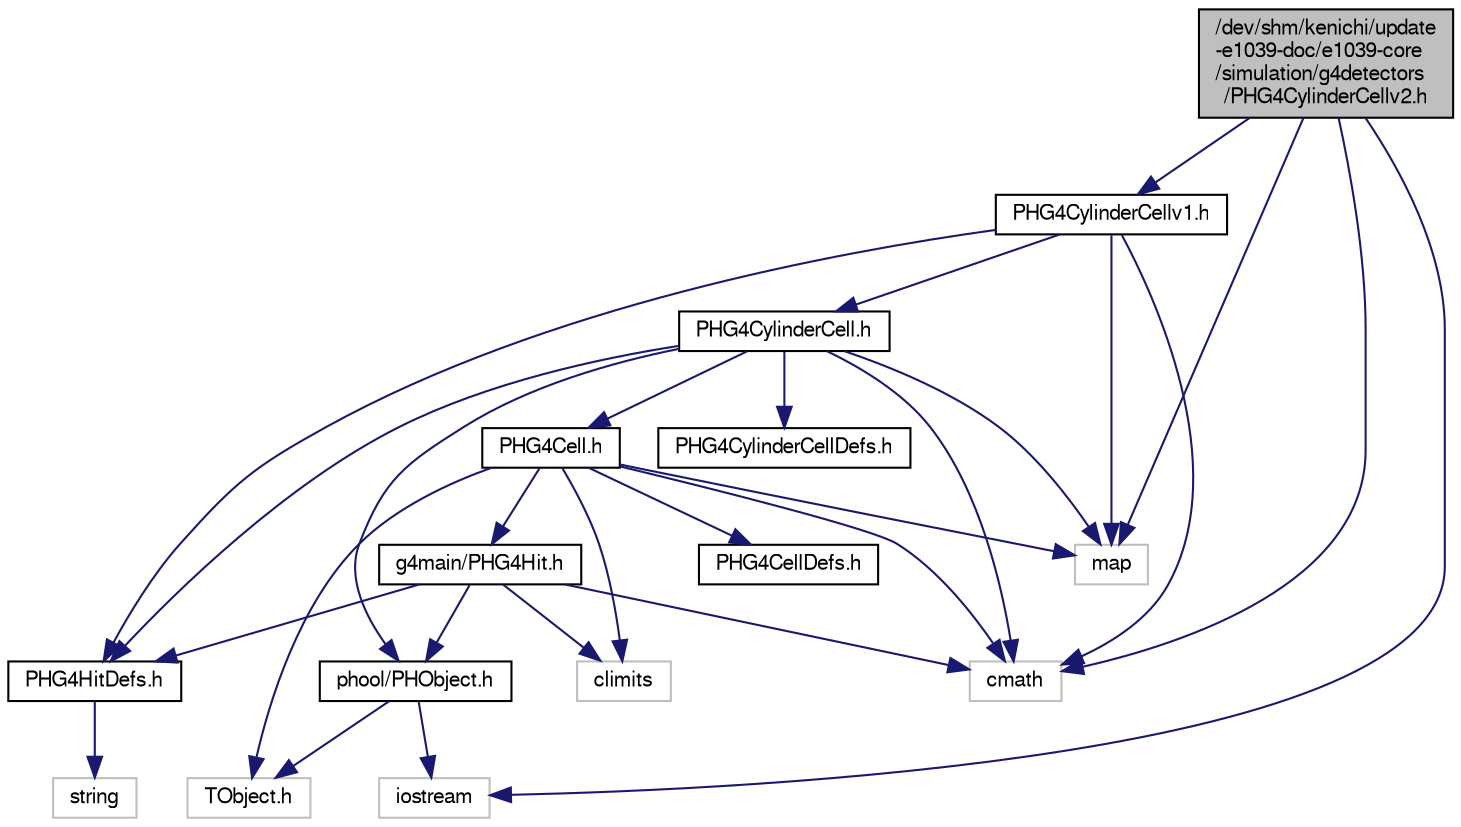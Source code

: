 digraph "/dev/shm/kenichi/update-e1039-doc/e1039-core/simulation/g4detectors/PHG4CylinderCellv2.h"
{
  bgcolor="transparent";
  edge [fontname="FreeSans",fontsize="10",labelfontname="FreeSans",labelfontsize="10"];
  node [fontname="FreeSans",fontsize="10",shape=record];
  Node1 [label="/dev/shm/kenichi/update\l-e1039-doc/e1039-core\l/simulation/g4detectors\l/PHG4CylinderCellv2.h",height=0.2,width=0.4,color="black", fillcolor="grey75", style="filled" fontcolor="black"];
  Node1 -> Node2 [color="midnightblue",fontsize="10",style="solid",fontname="FreeSans"];
  Node2 [label="PHG4CylinderCellv1.h",height=0.2,width=0.4,color="black",URL="$d1/d3b/PHG4CylinderCellv1_8h.html"];
  Node2 -> Node3 [color="midnightblue",fontsize="10",style="solid",fontname="FreeSans"];
  Node3 [label="PHG4CylinderCell.h",height=0.2,width=0.4,color="black",URL="$d7/d11/PHG4CylinderCell_8h.html"];
  Node3 -> Node4 [color="midnightblue",fontsize="10",style="solid",fontname="FreeSans"];
  Node4 [label="PHG4CylinderCellDefs.h",height=0.2,width=0.4,color="black",URL="$d0/dcb/PHG4CylinderCellDefs_8h.html"];
  Node3 -> Node5 [color="midnightblue",fontsize="10",style="solid",fontname="FreeSans"];
  Node5 [label="PHG4Cell.h",height=0.2,width=0.4,color="black",URL="$df/dff/PHG4Cell_8h.html"];
  Node5 -> Node6 [color="midnightblue",fontsize="10",style="solid",fontname="FreeSans"];
  Node6 [label="PHG4CellDefs.h",height=0.2,width=0.4,color="black",URL="$d5/d61/PHG4CellDefs_8h.html"];
  Node5 -> Node7 [color="midnightblue",fontsize="10",style="solid",fontname="FreeSans"];
  Node7 [label="g4main/PHG4Hit.h",height=0.2,width=0.4,color="black",URL="$de/d83/PHG4Hit_8h.html"];
  Node7 -> Node8 [color="midnightblue",fontsize="10",style="solid",fontname="FreeSans"];
  Node8 [label="PHG4HitDefs.h",height=0.2,width=0.4,color="black",URL="$d2/d92/PHG4HitDefs_8h.html"];
  Node8 -> Node9 [color="midnightblue",fontsize="10",style="solid",fontname="FreeSans"];
  Node9 [label="string",height=0.2,width=0.4,color="grey75"];
  Node7 -> Node10 [color="midnightblue",fontsize="10",style="solid",fontname="FreeSans"];
  Node10 [label="phool/PHObject.h",height=0.2,width=0.4,color="black",URL="$df/d32/PHObject_8h.html"];
  Node10 -> Node11 [color="midnightblue",fontsize="10",style="solid",fontname="FreeSans"];
  Node11 [label="TObject.h",height=0.2,width=0.4,color="grey75"];
  Node10 -> Node12 [color="midnightblue",fontsize="10",style="solid",fontname="FreeSans"];
  Node12 [label="iostream",height=0.2,width=0.4,color="grey75"];
  Node7 -> Node13 [color="midnightblue",fontsize="10",style="solid",fontname="FreeSans"];
  Node13 [label="cmath",height=0.2,width=0.4,color="grey75"];
  Node7 -> Node14 [color="midnightblue",fontsize="10",style="solid",fontname="FreeSans"];
  Node14 [label="climits",height=0.2,width=0.4,color="grey75"];
  Node5 -> Node11 [color="midnightblue",fontsize="10",style="solid",fontname="FreeSans"];
  Node5 -> Node13 [color="midnightblue",fontsize="10",style="solid",fontname="FreeSans"];
  Node5 -> Node14 [color="midnightblue",fontsize="10",style="solid",fontname="FreeSans"];
  Node5 -> Node15 [color="midnightblue",fontsize="10",style="solid",fontname="FreeSans"];
  Node15 [label="map",height=0.2,width=0.4,color="grey75"];
  Node3 -> Node8 [color="midnightblue",fontsize="10",style="solid",fontname="FreeSans"];
  Node3 -> Node10 [color="midnightblue",fontsize="10",style="solid",fontname="FreeSans"];
  Node3 -> Node13 [color="midnightblue",fontsize="10",style="solid",fontname="FreeSans"];
  Node3 -> Node15 [color="midnightblue",fontsize="10",style="solid",fontname="FreeSans"];
  Node2 -> Node8 [color="midnightblue",fontsize="10",style="solid",fontname="FreeSans"];
  Node2 -> Node13 [color="midnightblue",fontsize="10",style="solid",fontname="FreeSans"];
  Node2 -> Node15 [color="midnightblue",fontsize="10",style="solid",fontname="FreeSans"];
  Node1 -> Node13 [color="midnightblue",fontsize="10",style="solid",fontname="FreeSans"];
  Node1 -> Node15 [color="midnightblue",fontsize="10",style="solid",fontname="FreeSans"];
  Node1 -> Node12 [color="midnightblue",fontsize="10",style="solid",fontname="FreeSans"];
}
